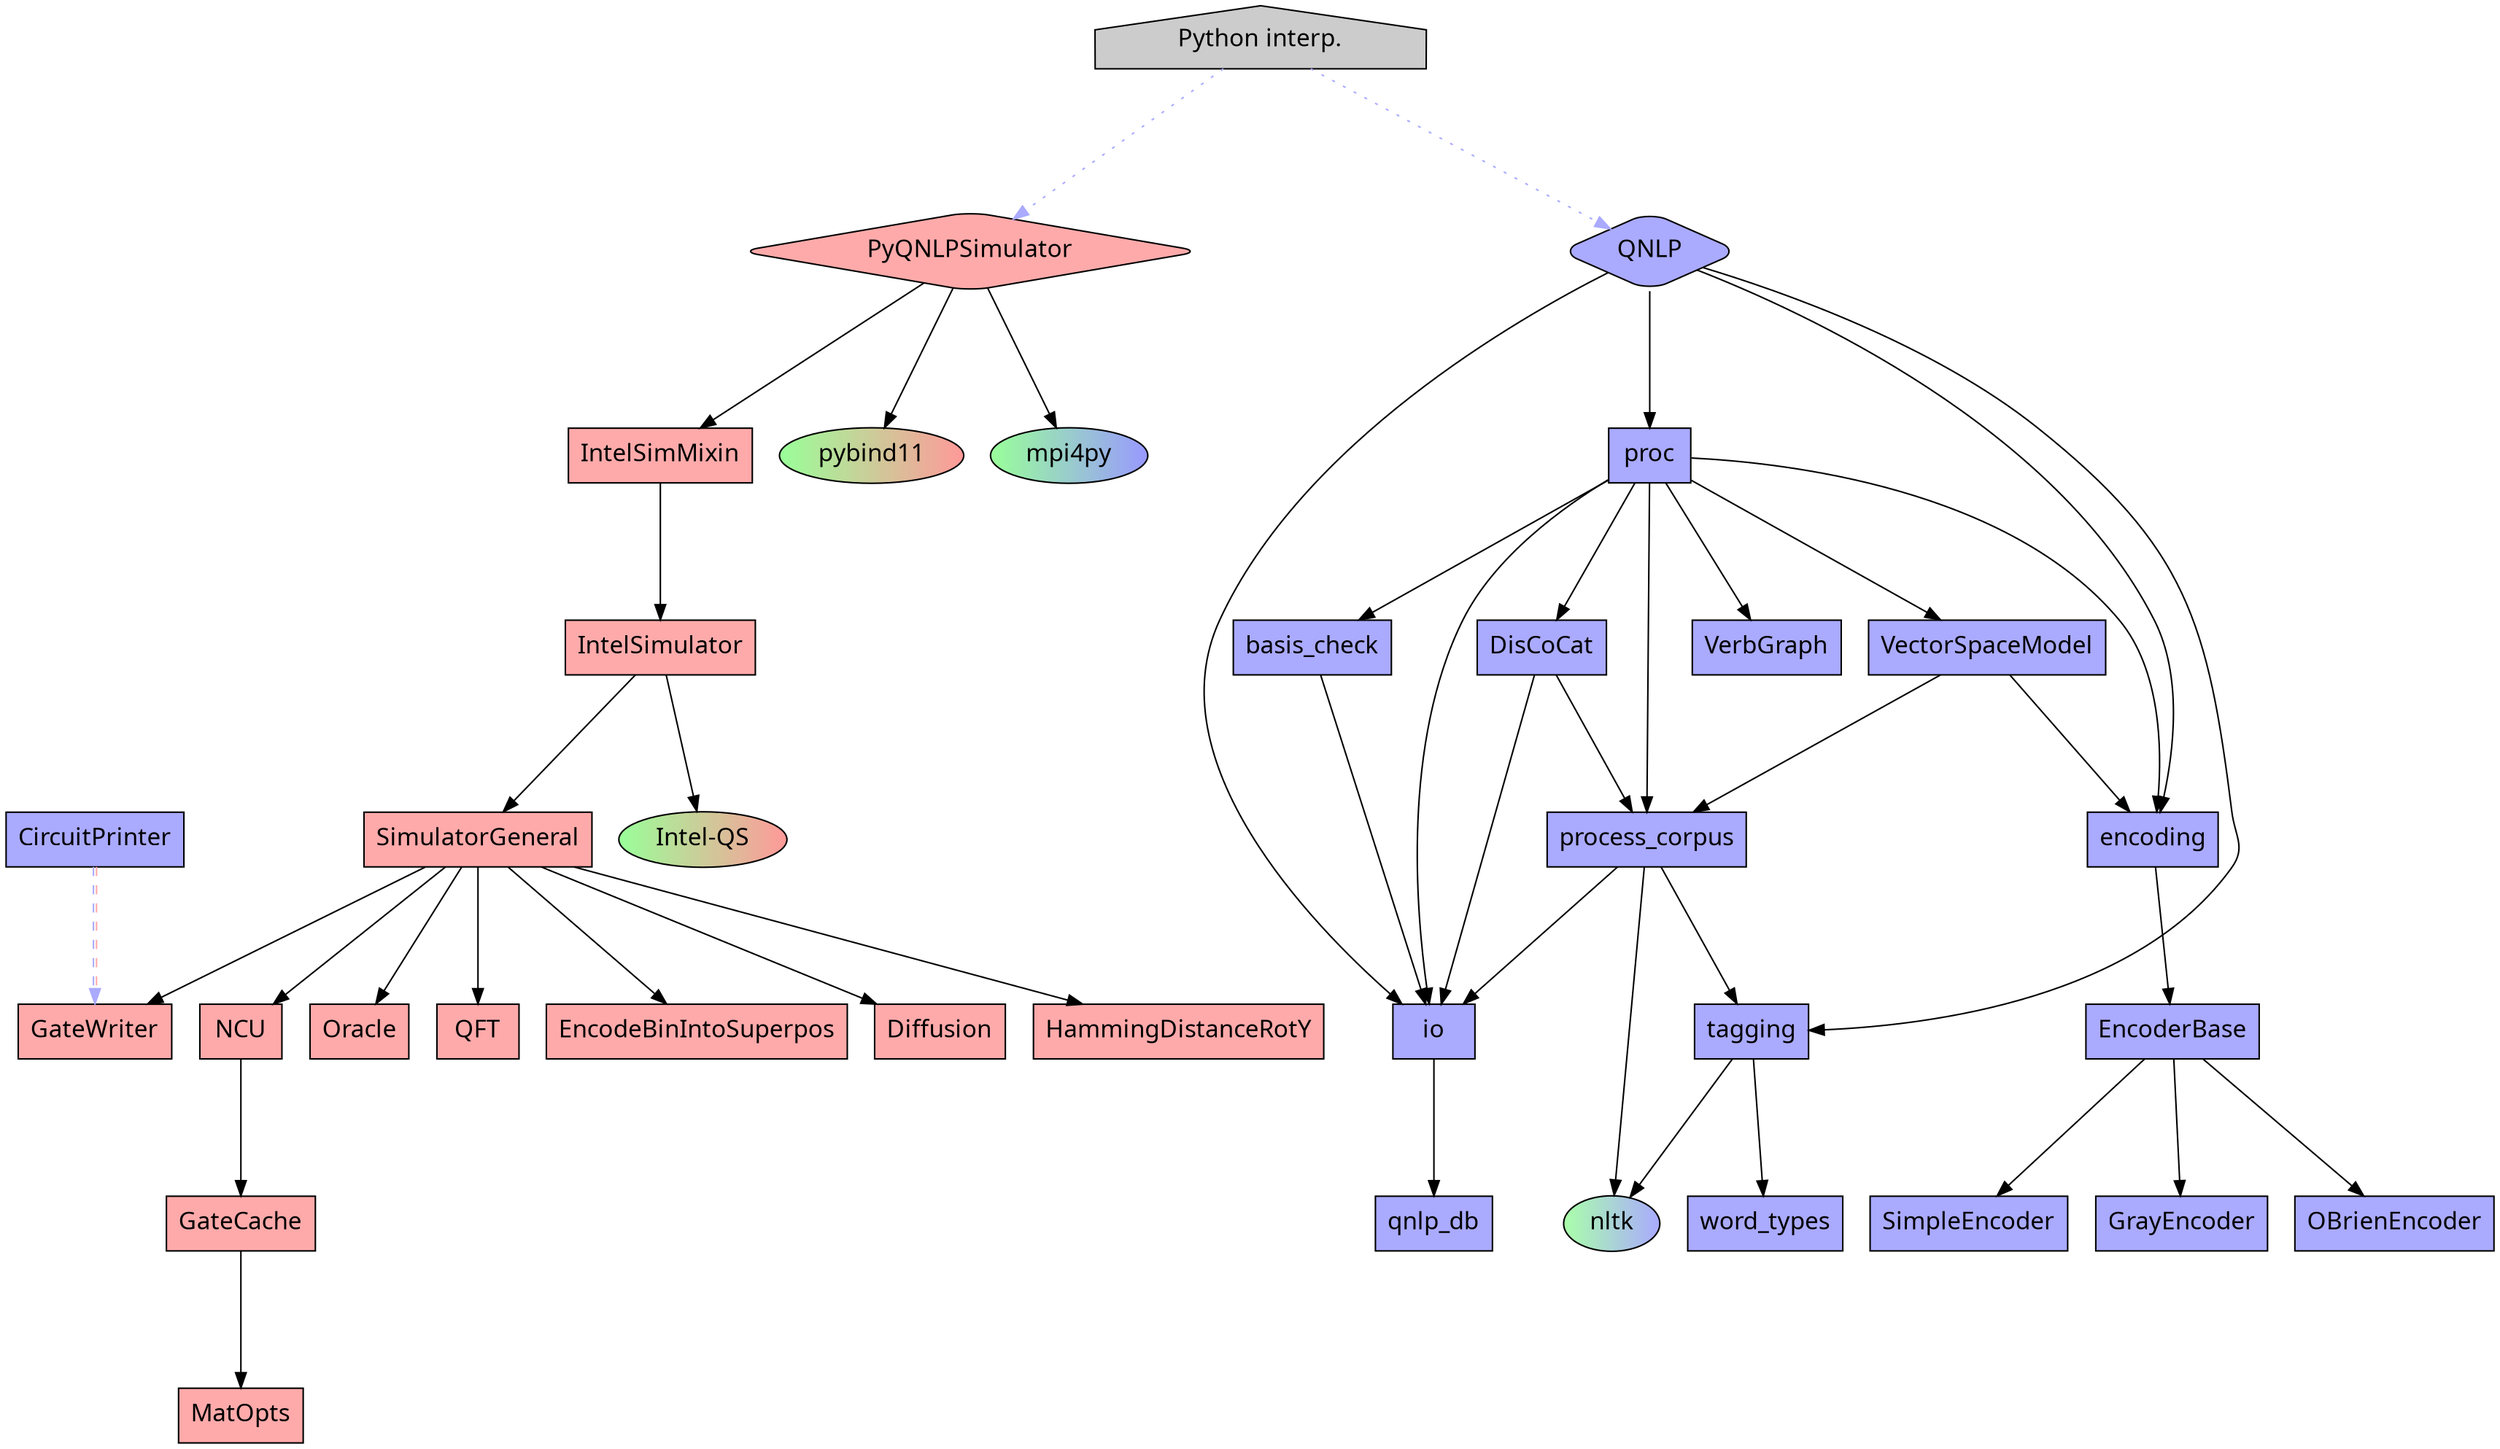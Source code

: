digraph "GG" {
//node [ fontsize = "12"];
//    compound=true;
    ranksep=1.25;

    node [shape=plaintext, fontsize=16, label="" fontname="Fira Code"];

    bgcolor=white;
    edge [arrowsize=1, color=black];
    graph[penwidth=0, labelloc="b"];


    "EncodeBinIntoSuperpos" [ label="EncodeBinIntoSuperpos" shape="box" style=filled fillcolor="#ffaaaa"];
    "Diffusion" [ label="Diffusion" shape="box" style=filled fillcolor="#ffaaaa"];
    "GateWriter" [ label="GateWriter" shape="box" style=filled fillcolor="#ffaaaa"];
    "HammingDistanceRotY" [ label="HammingDistanceRotY" shape="box" style=filled fillcolor="#ffaaaa"];
    "NCU" [ label="NCU" shape="box" style=filled fillcolor="#ffaaaa"];
    "Oracle" [ label="Oracle" shape="box" style=filled fillcolor="#ffaaaa"];
    "QFT" [ label="QFT" shape="box" style=filled fillcolor="#ffaaaa"];
    "IntelSimulator" [ label="IntelSimulator" shape="box" style=filled fillcolor="#ffaaaa"];
    "SimulatorGeneral" [ label="SimulatorGeneral" shape="box" style=filled fillcolor="#ffaaaa"];
    "Intel-QS" [ label="Intel-QS" shape="ellipse" style=filled fillcolor="#99ff99:#ff9999"];
    "MatOpts" [ label="MatOpts" shape="box" style=filled fillcolor="#ffaaaa"];
    "GateCache" [ label="GateCache" shape="box" style=filled fillcolor="#ffaaaa"];

    "PythonEnv" [ label="Python interp." shape="house" style=filled fillcolor="#cccccc"];

    "IntelSimulator" -> "SimulatorGeneral" //SimulatorGeneral -> IntelSimulator
    "IntelSimulator" -> "Intel-QS" // qnlp_simulator -> qhipster
    "SimulatorGeneral" -> "EncodeBinIntoSuperpos" // qnlp_simulator -> qnlp_binencode
    "SimulatorGeneral" -> "Diffusion" // qnlp_simulator -> qnlp_diffusion
    "SimulatorGeneral" -> "GateWriter" // qnlp_simulator -> qnlp_gatewriter
    "SimulatorGeneral" -> "HammingDistanceRotY" // qnlp_simulator -> qnlp_hamming
    "SimulatorGeneral" -> "NCU" // qnlp_simulator -> qnlp_ncu
    "SimulatorGeneral" -> "Oracle" // qnlp_simulator -> qnlp_oracle
    "SimulatorGeneral" -> "QFT" // qnlp_simulator -> qnlp_qft

    "NCU" -> "GateCache"
    "GateCache" -> "MatOpts"

    "QNLPModule" [ label="QNLP" shape="box" fillcolor="#aaaaff" style="rounded,filled", shape=diamond];
    "CircuitPrinterModule" [ label="CircuitPrinter" shape="box" style=filled fillcolor="#aaaaff"];
    "CircuitPrinterModule" -> "GateWriter" [color="#aaaaff:#ffaaaa", style=dashed]

    "QNLPencoding" [ label="encoding" shape="box" style=filled fillcolor="#aaaaff"];
    "QNLPio" [ label="io" shape="box" style=filled fillcolor="#aaaaff"];
    "QNLPproc" [ label="proc" shape="box" style=filled fillcolor="#aaaaff"];
    "QNLPtagging" [ label="tagging" shape="box" style=filled fillcolor="#aaaaff"];


    "QNLPModule" -> "QNLPencoding"
    "QNLPModule" -> "QNLPio"
    "QNLPModule" -> "QNLPproc"
    "QNLPModule" -> "QNLPtagging"

    "EncoderBase" [ label="EncoderBase" shape="box" style=filled fillcolor="#aaaaff"];    
    "GrayEncoder" [ label="GrayEncoder" shape="box" style=filled fillcolor="#aaaaff"];    
    "OBrienEncoder" [ label="OBrienEncoder" shape="box" style=filled fillcolor="#aaaaff"];    
    "SimpleEncoder" [ label="SimpleEncoder" shape="box" style=filled fillcolor="#aaaaff"];    
    "qnlp_db" [ label="qnlp_db"  shape="box" style=filled fillcolor="#aaaaff"];
    "basis_check" [ label="basis_check"  shape="box" style=filled fillcolor="#aaaaff"];
    "DisCoCat" [ label="DisCoCat"  shape="box" style=filled fillcolor="#aaaaff"];
    "process_corpus" [ label="process_corpus"  shape="box" style=filled fillcolor="#aaaaff"];
    "VectorSpaceModel" [ label="VectorSpaceModel"  shape="box" style=filled fillcolor="#aaaaff"];
    "VerbGraph" [ label="VerbGraph"  shape="box" style=filled fillcolor="#aaaaff"];

    "QNLPio" -> "qnlp_db"

    "QNLPproc" -> "QNLPencoding"
    "QNLPencoding" -> "EncoderBase"
    "EncoderBase" -> "GrayEncoder"
    "EncoderBase" -> "OBrienEncoder"
    "EncoderBase" -> "SimpleEncoder"

    "QNLPproc" -> "QNLPio"
    "QNLPproc" -> "basis_check"
    "QNLPproc" -> "DisCoCat"
    "QNLPproc" -> "process_corpus" 
    "QNLPproc" -> "VectorSpaceModel"
    "QNLPproc" -> "VerbGraph"
    "basis_check" -> "QNLPio"
    "DisCoCat" -> "QNLPio"
    "process_corpus" -> "QNLPio"
    "DisCoCat" -> "process_corpus"
    "VectorSpaceModel" -> "process_corpus"
    "VectorSpaceModel" -> "QNLPencoding"
    "process_corpus" -> "QNLPtagging"

    "nltk" [ label="nltk" shape="ellipse" style=filled fillcolor="#aaffaa:#aaaaff"];
    "word_types" [ label="word_types" shape="box" style=filled fillcolor="#aaaaff"];
    

    "QNLPtagging" -> "nltk"
    "QNLPtagging" -> "word_types"
    "process_corpus" -> "nltk"

    "pybind11" [ label="pybind11" shape="ellipse" style=filled fillcolor="#99ff99:#ff9999"];
    "mpi4py" [ label="mpi4py" shape="ellipse" style=filled fillcolor="#99ff99:#9999ff"];
    "Pylib" [ label="PyQNLPSimulator" shape="ellipse" style="rounded,filled", shape=diamond fillcolor="#ffaaaa"];
    "IntelSimMixin" [ label="IntelSimMixin" shape="box" style=filled fillcolor="#ffaaaa"];
    "IntelSimMixin" -> "IntelSimulator"
    "Pylib" -> "IntelSimMixin" 
    "Pylib" -> "pybind11"
    "Pylib" -> "mpi4py"

    "PythonEnv" -> "QNLPModule" [color="#aaaaff", style=dotted]
    "PythonEnv" -> "Pylib" [color="#aaaaff", style=dotted]
}
